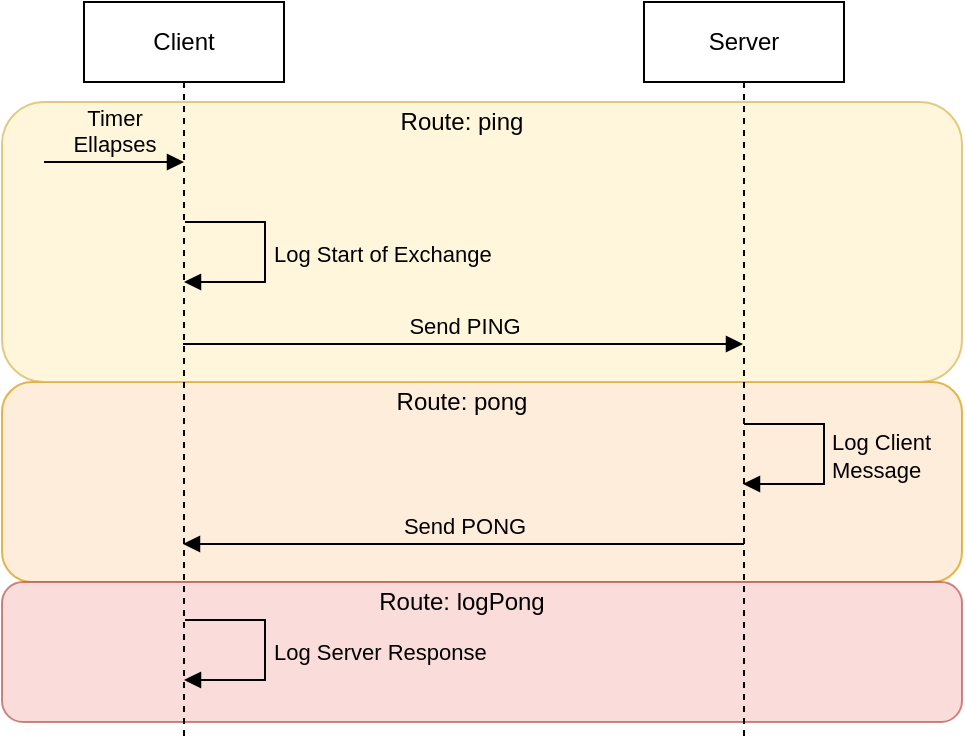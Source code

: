 <mxfile version="20.3.0" type="device"><diagram id="hDRueIRwpBH_lY-VYpTq" name="Page-1"><mxGraphModel dx="1038" dy="579" grid="1" gridSize="10" guides="1" tooltips="1" connect="1" arrows="1" fold="1" page="1" pageScale="1" pageWidth="850" pageHeight="1100" math="0" shadow="0"><root><mxCell id="0"/><mxCell id="1" parent="0"/><mxCell id="TyzENLk0a4fKKUG2OL3v-14" value="" style="rounded=1;whiteSpace=wrap;html=1;strokeColor=#d79b00;fillColor=#ffe6cc;opacity=70;" vertex="1" parent="1"><mxGeometry x="80" y="230" width="480" height="100" as="geometry"/></mxCell><mxCell id="TyzENLk0a4fKKUG2OL3v-15" value="" style="rounded=1;whiteSpace=wrap;html=1;strokeColor=#b85450;fillColor=#f8cecc;opacity=70;" vertex="1" parent="1"><mxGeometry x="80" y="330" width="480" height="70" as="geometry"/></mxCell><mxCell id="TyzENLk0a4fKKUG2OL3v-13" value="" style="rounded=1;whiteSpace=wrap;html=1;strokeColor=#d6b656;fillColor=#fff2cc;opacity=70;" vertex="1" parent="1"><mxGeometry x="80" y="90" width="480" height="140" as="geometry"/></mxCell><mxCell id="TyzENLk0a4fKKUG2OL3v-1" value="Client" style="shape=umlLifeline;perimeter=lifelinePerimeter;whiteSpace=wrap;html=1;container=1;collapsible=0;recursiveResize=0;outlineConnect=0;" vertex="1" parent="1"><mxGeometry x="121" y="40" width="100" height="370" as="geometry"/></mxCell><mxCell id="TyzENLk0a4fKKUG2OL3v-7" value="Log Server Response" style="edgeStyle=orthogonalEdgeStyle;html=1;align=left;spacingLeft=2;endArrow=block;rounded=0;labelBackgroundColor=none;" edge="1" parent="TyzENLk0a4fKKUG2OL3v-1"><mxGeometry relative="1" as="geometry"><mxPoint x="50.5" y="309" as="sourcePoint"/><Array as="points"><mxPoint x="90.5" y="309"/><mxPoint x="90.5" y="339"/></Array><mxPoint x="50" y="339" as="targetPoint"/></mxGeometry></mxCell><mxCell id="TyzENLk0a4fKKUG2OL3v-9" value="Log Start of Exchange" style="edgeStyle=orthogonalEdgeStyle;html=1;align=left;spacingLeft=2;endArrow=block;rounded=0;labelBackgroundColor=none;" edge="1" parent="TyzENLk0a4fKKUG2OL3v-1"><mxGeometry relative="1" as="geometry"><mxPoint x="50.5" y="110" as="sourcePoint"/><Array as="points"><mxPoint x="90.5" y="110"/><mxPoint x="90.5" y="140"/></Array><mxPoint x="50" y="140" as="targetPoint"/></mxGeometry></mxCell><mxCell id="TyzENLk0a4fKKUG2OL3v-2" value="Server" style="shape=umlLifeline;perimeter=lifelinePerimeter;whiteSpace=wrap;html=1;container=1;collapsible=0;recursiveResize=0;outlineConnect=0;" vertex="1" parent="1"><mxGeometry x="401" y="40" width="100" height="370" as="geometry"/></mxCell><mxCell id="TyzENLk0a4fKKUG2OL3v-5" value="Log Client&lt;br&gt;Message" style="edgeStyle=orthogonalEdgeStyle;html=1;align=left;spacingLeft=2;endArrow=block;rounded=0;labelBackgroundColor=none;" edge="1" parent="TyzENLk0a4fKKUG2OL3v-2"><mxGeometry relative="1" as="geometry"><mxPoint x="50" y="211" as="sourcePoint"/><Array as="points"><mxPoint x="90" y="211"/><mxPoint x="90" y="241"/></Array><mxPoint x="49.5" y="241" as="targetPoint"/></mxGeometry></mxCell><mxCell id="TyzENLk0a4fKKUG2OL3v-6" value="Send PONG" style="html=1;verticalAlign=bottom;endArrow=block;rounded=0;labelBackgroundColor=none;" edge="1" parent="TyzENLk0a4fKKUG2OL3v-2"><mxGeometry width="80" relative="1" as="geometry"><mxPoint x="50" y="271" as="sourcePoint"/><mxPoint x="-230.5" y="271" as="targetPoint"/></mxGeometry></mxCell><mxCell id="TyzENLk0a4fKKUG2OL3v-3" value="Send PING" style="html=1;verticalAlign=bottom;endArrow=block;rounded=0;labelBackgroundColor=none;" edge="1" parent="1"><mxGeometry width="80" relative="1" as="geometry"><mxPoint x="170.5" y="211" as="sourcePoint"/><mxPoint x="450.5" y="211" as="targetPoint"/></mxGeometry></mxCell><mxCell id="TyzENLk0a4fKKUG2OL3v-8" value="Timer&lt;br&gt;Ellapses" style="html=1;verticalAlign=bottom;endArrow=block;rounded=0;labelBackgroundColor=none;" edge="1" parent="1"><mxGeometry width="80" relative="1" as="geometry"><mxPoint x="101" y="120" as="sourcePoint"/><mxPoint x="171" y="120" as="targetPoint"/></mxGeometry></mxCell><mxCell id="TyzENLk0a4fKKUG2OL3v-16" value="Route: ping" style="text;html=1;strokeColor=none;fillColor=none;align=center;verticalAlign=middle;whiteSpace=wrap;rounded=0;opacity=70;" vertex="1" parent="1"><mxGeometry x="270" y="90" width="80" height="20" as="geometry"/></mxCell><mxCell id="TyzENLk0a4fKKUG2OL3v-17" value="Route: pong" style="text;html=1;strokeColor=none;fillColor=none;align=center;verticalAlign=middle;whiteSpace=wrap;rounded=0;opacity=70;" vertex="1" parent="1"><mxGeometry x="270" y="230" width="80" height="20" as="geometry"/></mxCell><mxCell id="TyzENLk0a4fKKUG2OL3v-18" value="Route: logPong" style="text;html=1;strokeColor=none;fillColor=none;align=center;verticalAlign=middle;whiteSpace=wrap;rounded=0;opacity=70;" vertex="1" parent="1"><mxGeometry x="265" y="330" width="90" height="20" as="geometry"/></mxCell></root></mxGraphModel></diagram></mxfile>